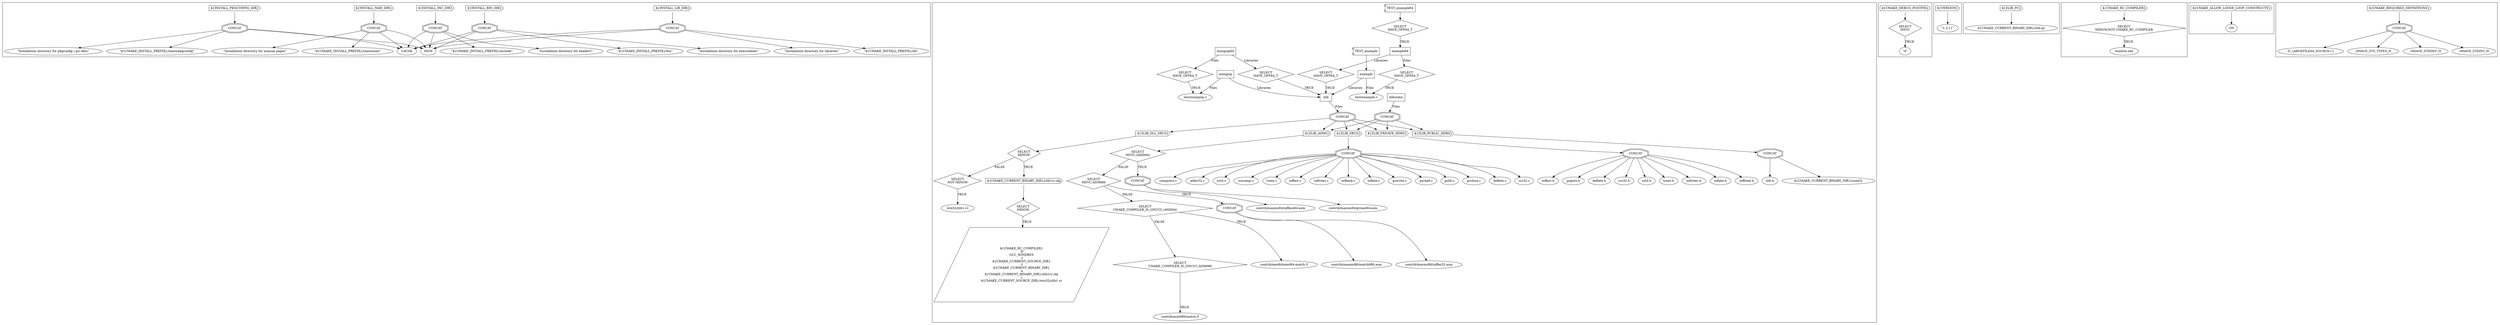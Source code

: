 // SDG
digraph {
	subgraph cluster_0 {
		"\"Installation directory for executables\"" [label="\"Installation directory for executables\"" shape=ellipse]
		"\"${CMAKE_INSTALL_PREFIX}/bin\",CACHE,PATH,\"Installation directory for executables\"" [label=CONCAT shape=doubleoctagon]
		"${INSTALL_BIN_DIR}" [label="${INSTALL_BIN_DIR}" shape=cds]
		PATH [label=PATH shape=ellipse]
		"\"${CMAKE_INSTALL_PREFIX}/lib\",CACHE,PATH,\"Installation directory for libraries\"" [label=CONCAT shape=doubleoctagon]
		"${INSTALL_LIB_DIR}" [label="${INSTALL_LIB_DIR}" shape=cds]
		"\"Installation directory for libraries\"" [label="\"Installation directory for libraries\"" shape=ellipse]
		CACHE [label=CACHE shape=ellipse]
		"\"${CMAKE_INSTALL_PREFIX}/include\",CACHE,PATH,\"Installation directory for headers\"" [label=CONCAT shape=doubleoctagon]
		"${INSTALL_INC_DIR}" [label="${INSTALL_INC_DIR}" shape=cds]
		"\"Installation directory for headers\"" [label="\"Installation directory for headers\"" shape=ellipse]
		"\"${CMAKE_INSTALL_PREFIX}/include\"" [label="\"${CMAKE_INSTALL_PREFIX}/include\"" shape=ellipse]
		"\"${CMAKE_INSTALL_PREFIX}/share/man\",CACHE,PATH,\"Installation directory for manual pages\"" [label=CONCAT shape=doubleoctagon]
		"${INSTALL_MAN_DIR}" [label="${INSTALL_MAN_DIR}" shape=cds]
		"\"Installation directory for manual pages\"" [label="\"Installation directory for manual pages\"" shape=ellipse]
		"\"${CMAKE_INSTALL_PREFIX}/share/man\"" [label="\"${CMAKE_INSTALL_PREFIX}/share/man\"" shape=ellipse]
		"\"${CMAKE_INSTALL_PREFIX}/share/pkgconfig\",CACHE,PATH,\"Installation directory for pkgconfig (.pc) files\"" [label=CONCAT shape=doubleoctagon]
		"${INSTALL_PKGCONFIG_DIR}" [label="${INSTALL_PKGCONFIG_DIR}" shape=cds]
		"\"Installation directory for pkgconfig (.pc) files\"" [label="\"Installation directory for pkgconfig (.pc) files\"" shape=ellipse]
		"\"${CMAKE_INSTALL_PREFIX}/share/pkgconfig\"" [label="\"${CMAKE_INSTALL_PREFIX}/share/pkgconfig\"" shape=ellipse]
		"\"${CMAKE_INSTALL_PREFIX}/lib\"" [label="\"${CMAKE_INSTALL_PREFIX}/lib\"" shape=ellipse]
		"\"${CMAKE_INSTALL_PREFIX}/bin\"" [label="\"${CMAKE_INSTALL_PREFIX}/bin\"" shape=ellipse]
		"\"${CMAKE_INSTALL_PREFIX}/bin\",CACHE,PATH,\"Installation directory for executables\"" -> "\"${CMAKE_INSTALL_PREFIX}/bin\""
		"\"${CMAKE_INSTALL_PREFIX}/bin\",CACHE,PATH,\"Installation directory for executables\"" -> CACHE
		"\"${CMAKE_INSTALL_PREFIX}/bin\",CACHE,PATH,\"Installation directory for executables\"" -> PATH
		"\"${CMAKE_INSTALL_PREFIX}/bin\",CACHE,PATH,\"Installation directory for executables\"" -> "\"Installation directory for executables\""
		"${INSTALL_BIN_DIR}" -> "\"${CMAKE_INSTALL_PREFIX}/bin\",CACHE,PATH,\"Installation directory for executables\""
		"\"${CMAKE_INSTALL_PREFIX}/lib\",CACHE,PATH,\"Installation directory for libraries\"" -> "\"${CMAKE_INSTALL_PREFIX}/lib\""
		"\"${CMAKE_INSTALL_PREFIX}/lib\",CACHE,PATH,\"Installation directory for libraries\"" -> CACHE
		"\"${CMAKE_INSTALL_PREFIX}/lib\",CACHE,PATH,\"Installation directory for libraries\"" -> PATH
		"\"${CMAKE_INSTALL_PREFIX}/lib\",CACHE,PATH,\"Installation directory for libraries\"" -> "\"Installation directory for libraries\""
		"${INSTALL_LIB_DIR}" -> "\"${CMAKE_INSTALL_PREFIX}/lib\",CACHE,PATH,\"Installation directory for libraries\""
		"\"${CMAKE_INSTALL_PREFIX}/include\",CACHE,PATH,\"Installation directory for headers\"" -> "\"${CMAKE_INSTALL_PREFIX}/include\""
		"\"${CMAKE_INSTALL_PREFIX}/include\",CACHE,PATH,\"Installation directory for headers\"" -> CACHE
		"\"${CMAKE_INSTALL_PREFIX}/include\",CACHE,PATH,\"Installation directory for headers\"" -> PATH
		"\"${CMAKE_INSTALL_PREFIX}/include\",CACHE,PATH,\"Installation directory for headers\"" -> "\"Installation directory for headers\""
		"${INSTALL_INC_DIR}" -> "\"${CMAKE_INSTALL_PREFIX}/include\",CACHE,PATH,\"Installation directory for headers\""
		"\"${CMAKE_INSTALL_PREFIX}/share/man\",CACHE,PATH,\"Installation directory for manual pages\"" -> "\"${CMAKE_INSTALL_PREFIX}/share/man\""
		"\"${CMAKE_INSTALL_PREFIX}/share/man\",CACHE,PATH,\"Installation directory for manual pages\"" -> CACHE
		"\"${CMAKE_INSTALL_PREFIX}/share/man\",CACHE,PATH,\"Installation directory for manual pages\"" -> PATH
		"\"${CMAKE_INSTALL_PREFIX}/share/man\",CACHE,PATH,\"Installation directory for manual pages\"" -> "\"Installation directory for manual pages\""
		"${INSTALL_MAN_DIR}" -> "\"${CMAKE_INSTALL_PREFIX}/share/man\",CACHE,PATH,\"Installation directory for manual pages\""
		"\"${CMAKE_INSTALL_PREFIX}/share/pkgconfig\",CACHE,PATH,\"Installation directory for pkgconfig (.pc) files\"" -> "\"${CMAKE_INSTALL_PREFIX}/share/pkgconfig\""
		"\"${CMAKE_INSTALL_PREFIX}/share/pkgconfig\",CACHE,PATH,\"Installation directory for pkgconfig (.pc) files\"" -> CACHE
		"\"${CMAKE_INSTALL_PREFIX}/share/pkgconfig\",CACHE,PATH,\"Installation directory for pkgconfig (.pc) files\"" -> PATH
		"\"${CMAKE_INSTALL_PREFIX}/share/pkgconfig\",CACHE,PATH,\"Installation directory for pkgconfig (.pc) files\"" -> "\"Installation directory for pkgconfig (.pc) files\""
		"${INSTALL_PKGCONFIG_DIR}" -> "\"${CMAKE_INSTALL_PREFIX}/share/pkgconfig\",CACHE,PATH,\"Installation directory for pkgconfig (.pc) files\""
	}
	subgraph cluster_1 {
		"${ZLIB_ASMS}" [label="${ZLIB_ASMS}" shape=cds]
		"${ZLIB_SRCS},${ZLIB_ASMS},${ZLIB_PUBLIC_HDRS},${ZLIB_PRIVATE_HDRS}" [label=CONCAT shape=doubleoctagon]
		zlibstatic [label=zlibstatic shape=box]
		"${ZLIB_PRIVATE_HDRS}" [label="${ZLIB_PRIVATE_HDRS}" shape=cds]
		"${ZLIB_SRCS},${ZLIB_ASMS},${ZLIB_DLL_SRCS},${ZLIB_PUBLIC_HDRS},${ZLIB_PRIVATE_HDRS}" [label=CONCAT shape=doubleoctagon]
		zlib [label=zlib shape=box]
		example [label=example shape=box]
		TEST_example [label=TEST_example shape=component]
		"test/example.c" [label="test/example.c" shape=ellipse]
		SELECT_example64_HAVE_OFF64_T [label="SELECT
HAVE_OFF64_T" shape=diamond]
		example64 [label=example64 shape=box]
		SELECT_TEST_example64_HAVE_OFF64_T [label="SELECT
HAVE_OFF64_T" shape=diamond]
		TEST_example64 [label=TEST_example64 shape=component]
		example64_LIBRARIES [label="SELECT
HAVE_OFF64_T" shape=diamond]
		minigzip [label=minigzip shape=box]
		"test/minigzip.c" [label="test/minigzip.c" shape=ellipse]
		SELECT_minigzip64_HAVE_OFF64_T [label="SELECT
HAVE_OFF64_T" shape=diamond]
		minigzip64 [label=minigzip64 shape=box]
		minigzip64_LIBRARIES [label="SELECT
HAVE_OFF64_T" shape=diamond]
		"${ZLIB_PUBLIC_HDRS}" [label="${ZLIB_PUBLIC_HDRS}" shape=cds]
		"${CMAKE_CURRENT_BINARY_DIR}/zconf.h,zlib.h" [label=CONCAT shape=doubleoctagon]
		"zlib.h" [label="zlib.h" shape=ellipse]
		"${CMAKE_CURRENT_BINARY_DIR}/zconf.h" [label="${CMAKE_CURRENT_BINARY_DIR}/zconf.h" shape=ellipse]
		"${ZLIB_DLL_SRCS}" [label="${ZLIB_DLL_SRCS}" shape=cds]
		"SELECT_${ZLIB_DLL_SRCS}_MINGW" [label="SELECT
MINGW" shape=diamond]
		"SELECT_${ZLIB_DLL_SRCS}_NOT MINGW" [label="SELECT
NOT MINGW" shape=diamond]
		"win32/zlib1.rc" [label="win32/zlib1.rc" shape=ellipse]
		"${CMAKE_CURRENT_BINARY_DIR}/zlib1rc.obj" [label="${CMAKE_CURRENT_BINARY_DIR}/zlib1rc.obj" shape=cds]
		"SELECT_${CMAKE_CURRENT_BINARY_DIR}/zlib1rc.obj_MINGW" [label="SELECT
MINGW" shape=diamond]
		"${CMAKE_RC_COMPILER}
-D
GCC_WINDRES
-I
${CMAKE_CURRENT_SOURCE_DIR}
-I
${CMAKE_CURRENT_BINARY_DIR}
-o
${CMAKE_CURRENT_BINARY_DIR}/zlib1rc.obj
-i
${CMAKE_CURRENT_SOURCE_DIR}/win32/zlib1.rc" [label="${CMAKE_RC_COMPILER}
-D
GCC_WINDRES
-I
${CMAKE_CURRENT_SOURCE_DIR}
-I
${CMAKE_CURRENT_BINARY_DIR}
-o
${CMAKE_CURRENT_BINARY_DIR}/zlib1rc.obj
-i
${CMAKE_CURRENT_SOURCE_DIR}/win32/zlib1.rc" shape=parallelogram]
		"${ZLIB_SRCS}" [label="${ZLIB_SRCS}" shape=cds]
		"adler32.c,compress.c,crc32.c,deflate.c,gzclose.c,gzlib.c,gzread.c,gzwrite.c,inflate.c,infback.c,inftrees.c,inffast.c,trees.c,uncompr.c,zutil.c" [label=CONCAT shape=doubleoctagon]
		"zutil.c" [label="zutil.c" shape=ellipse]
		"uncompr.c" [label="uncompr.c" shape=ellipse]
		"trees.c" [label="trees.c" shape=ellipse]
		"inffast.c" [label="inffast.c" shape=ellipse]
		"inftrees.c" [label="inftrees.c" shape=ellipse]
		"infback.c" [label="infback.c" shape=ellipse]
		"inflate.c" [label="inflate.c" shape=ellipse]
		"gzwrite.c" [label="gzwrite.c" shape=ellipse]
		"gzread.c" [label="gzread.c" shape=ellipse]
		"gzlib.c" [label="gzlib.c" shape=ellipse]
		"gzclose.c" [label="gzclose.c" shape=ellipse]
		"deflate.c" [label="deflate.c" shape=ellipse]
		"crc32.c" [label="crc32.c" shape=ellipse]
		"compress.c" [label="compress.c" shape=ellipse]
		"adler32.c" [label="adler32.c" shape=ellipse]
		"crc32.h,deflate.h,gzguts.h,inffast.h,inffixed.h,inflate.h,inftrees.h,trees.h,zutil.h" [label=CONCAT shape=doubleoctagon]
		"zutil.h" [label="zutil.h" shape=ellipse]
		"trees.h" [label="trees.h" shape=ellipse]
		"inftrees.h" [label="inftrees.h" shape=ellipse]
		"inflate.h" [label="inflate.h" shape=ellipse]
		"inffixed.h" [label="inffixed.h" shape=ellipse]
		"inffast.h" [label="inffast.h" shape=ellipse]
		"gzguts.h" [label="gzguts.h" shape=ellipse]
		"deflate.h" [label="deflate.h" shape=ellipse]
		"crc32.h" [label="crc32.h" shape=ellipse]
		"SELECT_${ZLIB_ASMS}_MSVC (AMD64)" [label="SELECT
MSVC,(AMD64)" shape=diamond]
		"SELECT_${ZLIB_ASMS}_MSVC ASM686" [label="SELECT
MSVC,ASM686" shape=diamond]
		"SELECT_${ZLIB_ASMS}_CMAKE_COMPILER_IS_GNUCC (AMD64)" [label="SELECT
CMAKE_COMPILER_IS_GNUCC,(AMD64)" shape=diamond]
		"SELECT_${ZLIB_ASMS}_CMAKE_COMPILER_IS_GNUCC ASM686" [label="SELECT
CMAKE_COMPILER_IS_GNUCC,ASM686" shape=diamond]
		"contrib/asm686/match.S" [label="contrib/asm686/match.S" shape=ellipse]
		"contrib/amd64/amd64-match.S" [label="contrib/amd64/amd64-match.S" shape=ellipse]
		"contrib/masmx86/inffas32.asm,contrib/masmx86/match686.asm" [label=CONCAT shape=doubleoctagon]
		"contrib/masmx86/match686.asm" [label="contrib/masmx86/match686.asm" shape=ellipse]
		"contrib/masmx86/inffas32.asm" [label="contrib/masmx86/inffas32.asm" shape=ellipse]
		"contrib/masmx64/gvmat64.asm,contrib/masmx64/inffasx64.asm" [label=CONCAT shape=doubleoctagon]
		"contrib/masmx64/inffasx64.asm" [label="contrib/masmx64/inffasx64.asm" shape=ellipse]
		"contrib/masmx64/gvmat64.asm" [label="contrib/masmx64/gvmat64.asm" shape=ellipse]
		"${ZLIB_ASMS}" -> "SELECT_${ZLIB_ASMS}_MSVC (AMD64)"
		"${ZLIB_SRCS},${ZLIB_ASMS},${ZLIB_PUBLIC_HDRS},${ZLIB_PRIVATE_HDRS}" -> "${ZLIB_SRCS}"
		"${ZLIB_SRCS},${ZLIB_ASMS},${ZLIB_PUBLIC_HDRS},${ZLIB_PRIVATE_HDRS}" -> "${ZLIB_ASMS}"
		"${ZLIB_SRCS},${ZLIB_ASMS},${ZLIB_PUBLIC_HDRS},${ZLIB_PRIVATE_HDRS}" -> "${ZLIB_PUBLIC_HDRS}"
		"${ZLIB_SRCS},${ZLIB_ASMS},${ZLIB_PUBLIC_HDRS},${ZLIB_PRIVATE_HDRS}" -> "${ZLIB_PRIVATE_HDRS}"
		zlibstatic -> "${ZLIB_SRCS},${ZLIB_ASMS},${ZLIB_PUBLIC_HDRS},${ZLIB_PRIVATE_HDRS}" [label=Files]
		"${ZLIB_PRIVATE_HDRS}" -> "crc32.h,deflate.h,gzguts.h,inffast.h,inffixed.h,inflate.h,inftrees.h,trees.h,zutil.h"
		"${ZLIB_SRCS},${ZLIB_ASMS},${ZLIB_DLL_SRCS},${ZLIB_PUBLIC_HDRS},${ZLIB_PRIVATE_HDRS}" -> "${ZLIB_SRCS}"
		"${ZLIB_SRCS},${ZLIB_ASMS},${ZLIB_DLL_SRCS},${ZLIB_PUBLIC_HDRS},${ZLIB_PRIVATE_HDRS}" -> "${ZLIB_ASMS}"
		"${ZLIB_SRCS},${ZLIB_ASMS},${ZLIB_DLL_SRCS},${ZLIB_PUBLIC_HDRS},${ZLIB_PRIVATE_HDRS}" -> "${ZLIB_DLL_SRCS}"
		"${ZLIB_SRCS},${ZLIB_ASMS},${ZLIB_DLL_SRCS},${ZLIB_PUBLIC_HDRS},${ZLIB_PRIVATE_HDRS}" -> "${ZLIB_PUBLIC_HDRS}"
		"${ZLIB_SRCS},${ZLIB_ASMS},${ZLIB_DLL_SRCS},${ZLIB_PUBLIC_HDRS},${ZLIB_PRIVATE_HDRS}" -> "${ZLIB_PRIVATE_HDRS}"
		zlib -> "${ZLIB_SRCS},${ZLIB_ASMS},${ZLIB_DLL_SRCS},${ZLIB_PUBLIC_HDRS},${ZLIB_PRIVATE_HDRS}" [label=Files]
		example -> "test/example.c" [label=Files]
		example -> zlib [label=Libraries]
		TEST_example -> example
		SELECT_example64_HAVE_OFF64_T -> "test/example.c" [label=TRUE]
		example64 -> SELECT_example64_HAVE_OFF64_T [label=Files]
		example64 -> example64_LIBRARIES [label=Libraries]
		SELECT_TEST_example64_HAVE_OFF64_T -> example64 [label=TRUE]
		TEST_example64 -> SELECT_TEST_example64_HAVE_OFF64_T
		example64_LIBRARIES -> zlib [label=TRUE]
		minigzip -> "test/minigzip.c" [label=Files]
		minigzip -> zlib [label=Libraries]
		SELECT_minigzip64_HAVE_OFF64_T -> "test/minigzip.c" [label=TRUE]
		minigzip64 -> SELECT_minigzip64_HAVE_OFF64_T [label=Files]
		minigzip64 -> minigzip64_LIBRARIES [label=Libraries]
		minigzip64_LIBRARIES -> zlib [label=TRUE]
		"${ZLIB_PUBLIC_HDRS}" -> "${CMAKE_CURRENT_BINARY_DIR}/zconf.h,zlib.h"
		"${CMAKE_CURRENT_BINARY_DIR}/zconf.h,zlib.h" -> "${CMAKE_CURRENT_BINARY_DIR}/zconf.h"
		"${CMAKE_CURRENT_BINARY_DIR}/zconf.h,zlib.h" -> "zlib.h"
		"${ZLIB_DLL_SRCS}" -> "SELECT_${ZLIB_DLL_SRCS}_MINGW"
		"SELECT_${ZLIB_DLL_SRCS}_MINGW" -> "${CMAKE_CURRENT_BINARY_DIR}/zlib1rc.obj" [label=TRUE]
		"SELECT_${ZLIB_DLL_SRCS}_MINGW" -> "SELECT_${ZLIB_DLL_SRCS}_NOT MINGW" [label=FALSE]
		"SELECT_${ZLIB_DLL_SRCS}_NOT MINGW" -> "win32/zlib1.rc" [label=TRUE]
		"${CMAKE_CURRENT_BINARY_DIR}/zlib1rc.obj" -> "SELECT_${CMAKE_CURRENT_BINARY_DIR}/zlib1rc.obj_MINGW"
		"SELECT_${CMAKE_CURRENT_BINARY_DIR}/zlib1rc.obj_MINGW" -> "${CMAKE_RC_COMPILER}
-D
GCC_WINDRES
-I
${CMAKE_CURRENT_SOURCE_DIR}
-I
${CMAKE_CURRENT_BINARY_DIR}
-o
${CMAKE_CURRENT_BINARY_DIR}/zlib1rc.obj
-i
${CMAKE_CURRENT_SOURCE_DIR}/win32/zlib1.rc" [label=TRUE]
		"${ZLIB_SRCS}" -> "adler32.c,compress.c,crc32.c,deflate.c,gzclose.c,gzlib.c,gzread.c,gzwrite.c,inflate.c,infback.c,inftrees.c,inffast.c,trees.c,uncompr.c,zutil.c"
		"adler32.c,compress.c,crc32.c,deflate.c,gzclose.c,gzlib.c,gzread.c,gzwrite.c,inflate.c,infback.c,inftrees.c,inffast.c,trees.c,uncompr.c,zutil.c" -> "adler32.c"
		"adler32.c,compress.c,crc32.c,deflate.c,gzclose.c,gzlib.c,gzread.c,gzwrite.c,inflate.c,infback.c,inftrees.c,inffast.c,trees.c,uncompr.c,zutil.c" -> "compress.c"
		"adler32.c,compress.c,crc32.c,deflate.c,gzclose.c,gzlib.c,gzread.c,gzwrite.c,inflate.c,infback.c,inftrees.c,inffast.c,trees.c,uncompr.c,zutil.c" -> "crc32.c"
		"adler32.c,compress.c,crc32.c,deflate.c,gzclose.c,gzlib.c,gzread.c,gzwrite.c,inflate.c,infback.c,inftrees.c,inffast.c,trees.c,uncompr.c,zutil.c" -> "deflate.c"
		"adler32.c,compress.c,crc32.c,deflate.c,gzclose.c,gzlib.c,gzread.c,gzwrite.c,inflate.c,infback.c,inftrees.c,inffast.c,trees.c,uncompr.c,zutil.c" -> "gzclose.c"
		"adler32.c,compress.c,crc32.c,deflate.c,gzclose.c,gzlib.c,gzread.c,gzwrite.c,inflate.c,infback.c,inftrees.c,inffast.c,trees.c,uncompr.c,zutil.c" -> "gzlib.c"
		"adler32.c,compress.c,crc32.c,deflate.c,gzclose.c,gzlib.c,gzread.c,gzwrite.c,inflate.c,infback.c,inftrees.c,inffast.c,trees.c,uncompr.c,zutil.c" -> "gzread.c"
		"adler32.c,compress.c,crc32.c,deflate.c,gzclose.c,gzlib.c,gzread.c,gzwrite.c,inflate.c,infback.c,inftrees.c,inffast.c,trees.c,uncompr.c,zutil.c" -> "gzwrite.c"
		"adler32.c,compress.c,crc32.c,deflate.c,gzclose.c,gzlib.c,gzread.c,gzwrite.c,inflate.c,infback.c,inftrees.c,inffast.c,trees.c,uncompr.c,zutil.c" -> "inflate.c"
		"adler32.c,compress.c,crc32.c,deflate.c,gzclose.c,gzlib.c,gzread.c,gzwrite.c,inflate.c,infback.c,inftrees.c,inffast.c,trees.c,uncompr.c,zutil.c" -> "infback.c"
		"adler32.c,compress.c,crc32.c,deflate.c,gzclose.c,gzlib.c,gzread.c,gzwrite.c,inflate.c,infback.c,inftrees.c,inffast.c,trees.c,uncompr.c,zutil.c" -> "inftrees.c"
		"adler32.c,compress.c,crc32.c,deflate.c,gzclose.c,gzlib.c,gzread.c,gzwrite.c,inflate.c,infback.c,inftrees.c,inffast.c,trees.c,uncompr.c,zutil.c" -> "inffast.c"
		"adler32.c,compress.c,crc32.c,deflate.c,gzclose.c,gzlib.c,gzread.c,gzwrite.c,inflate.c,infback.c,inftrees.c,inffast.c,trees.c,uncompr.c,zutil.c" -> "trees.c"
		"adler32.c,compress.c,crc32.c,deflate.c,gzclose.c,gzlib.c,gzread.c,gzwrite.c,inflate.c,infback.c,inftrees.c,inffast.c,trees.c,uncompr.c,zutil.c" -> "uncompr.c"
		"adler32.c,compress.c,crc32.c,deflate.c,gzclose.c,gzlib.c,gzread.c,gzwrite.c,inflate.c,infback.c,inftrees.c,inffast.c,trees.c,uncompr.c,zutil.c" -> "zutil.c"
		"crc32.h,deflate.h,gzguts.h,inffast.h,inffixed.h,inflate.h,inftrees.h,trees.h,zutil.h" -> "crc32.h"
		"crc32.h,deflate.h,gzguts.h,inffast.h,inffixed.h,inflate.h,inftrees.h,trees.h,zutil.h" -> "deflate.h"
		"crc32.h,deflate.h,gzguts.h,inffast.h,inffixed.h,inflate.h,inftrees.h,trees.h,zutil.h" -> "gzguts.h"
		"crc32.h,deflate.h,gzguts.h,inffast.h,inffixed.h,inflate.h,inftrees.h,trees.h,zutil.h" -> "inffast.h"
		"crc32.h,deflate.h,gzguts.h,inffast.h,inffixed.h,inflate.h,inftrees.h,trees.h,zutil.h" -> "inffixed.h"
		"crc32.h,deflate.h,gzguts.h,inffast.h,inffixed.h,inflate.h,inftrees.h,trees.h,zutil.h" -> "inflate.h"
		"crc32.h,deflate.h,gzguts.h,inffast.h,inffixed.h,inflate.h,inftrees.h,trees.h,zutil.h" -> "inftrees.h"
		"crc32.h,deflate.h,gzguts.h,inffast.h,inffixed.h,inflate.h,inftrees.h,trees.h,zutil.h" -> "trees.h"
		"crc32.h,deflate.h,gzguts.h,inffast.h,inffixed.h,inflate.h,inftrees.h,trees.h,zutil.h" -> "zutil.h"
		"SELECT_${ZLIB_ASMS}_MSVC (AMD64)" -> "contrib/masmx64/gvmat64.asm,contrib/masmx64/inffasx64.asm" [label=TRUE]
		"SELECT_${ZLIB_ASMS}_MSVC (AMD64)" -> "SELECT_${ZLIB_ASMS}_MSVC ASM686" [label=FALSE]
		"SELECT_${ZLIB_ASMS}_MSVC ASM686" -> "contrib/masmx86/inffas32.asm,contrib/masmx86/match686.asm" [label=TRUE]
		"SELECT_${ZLIB_ASMS}_MSVC ASM686" -> "SELECT_${ZLIB_ASMS}_CMAKE_COMPILER_IS_GNUCC (AMD64)" [label=FALSE]
		"SELECT_${ZLIB_ASMS}_CMAKE_COMPILER_IS_GNUCC (AMD64)" -> "contrib/amd64/amd64-match.S" [label=TRUE]
		"SELECT_${ZLIB_ASMS}_CMAKE_COMPILER_IS_GNUCC (AMD64)" -> "SELECT_${ZLIB_ASMS}_CMAKE_COMPILER_IS_GNUCC ASM686" [label=FALSE]
		"SELECT_${ZLIB_ASMS}_CMAKE_COMPILER_IS_GNUCC ASM686" -> "contrib/asm686/match.S" [label=TRUE]
		"contrib/masmx86/inffas32.asm,contrib/masmx86/match686.asm" -> "contrib/masmx86/inffas32.asm"
		"contrib/masmx86/inffas32.asm,contrib/masmx86/match686.asm" -> "contrib/masmx86/match686.asm"
		"contrib/masmx64/gvmat64.asm,contrib/masmx64/inffasx64.asm" -> "contrib/masmx64/gvmat64.asm"
		"contrib/masmx64/gvmat64.asm,contrib/masmx64/inffasx64.asm" -> "contrib/masmx64/inffasx64.asm"
	}
	subgraph cluster_2 {
		"\"d\"" [label="\"d\"" shape=ellipse]
		"SELECT_${CMAKE_DEBUG_POSTFIX}_MSVC" [label="SELECT
MSVC" shape=diamond]
		"${CMAKE_DEBUG_POSTFIX}" [label="${CMAKE_DEBUG_POSTFIX}" shape=cds]
		"SELECT_${CMAKE_DEBUG_POSTFIX}_MSVC" -> "\"d\"" [label=TRUE]
		"${CMAKE_DEBUG_POSTFIX}" -> "SELECT_${CMAKE_DEBUG_POSTFIX}_MSVC"
	}
	subgraph cluster_3 {
		"${VERSION}" [label="${VERSION}" shape=cds]
		"\"1.2.11\"" [label="\"1.2.11\"" shape=ellipse]
		"${VERSION}" -> "\"1.2.11\""
	}
	subgraph cluster_4 {
		"${CMAKE_CURRENT_BINARY_DIR}/zlib.pc" [label="${CMAKE_CURRENT_BINARY_DIR}/zlib.pc" shape=ellipse]
		"${ZLIB_PC}" [label="${ZLIB_PC}" shape=cds]
		"${ZLIB_PC}" -> "${CMAKE_CURRENT_BINARY_DIR}/zlib.pc"
	}
	subgraph cluster_5 {
		"windres.exe" [label="windres.exe" shape=ellipse]
		"SELECT_${CMAKE_RC_COMPILER}_MINGW NOT CMAKE_RC_COMPILER" [label="SELECT
MINGW,NOT CMAKE_RC_COMPILER" shape=diamond]
		"${CMAKE_RC_COMPILER}" [label="${CMAKE_RC_COMPILER}" shape=cds]
		"SELECT_${CMAKE_RC_COMPILER}_MINGW NOT CMAKE_RC_COMPILER" -> "windres.exe" [label=TRUE]
		"${CMAKE_RC_COMPILER}" -> "SELECT_${CMAKE_RC_COMPILER}_MINGW NOT CMAKE_RC_COMPILER"
	}
	subgraph cluster_6 {
		"${CMAKE_ALLOW_LOOSE_LOOP_CONSTRUCTS}" [label="${CMAKE_ALLOW_LOOSE_LOOP_CONSTRUCTS}" shape=cds]
		ON [label=ON shape=ellipse]
		"${CMAKE_ALLOW_LOOSE_LOOP_CONSTRUCTS}" -> ON
	}
	subgraph cluster_7 {
		"-DHAVE_SYS_TYPES_H" [label="-DHAVE_SYS_TYPES_H" shape=ellipse]
		"LIST_${CMAKE_REQUIRED_DEFINITIONS}" [label=CONCAT shape=doubleoctagon]
		"${CMAKE_REQUIRED_DEFINITIONS}" [label="${CMAKE_REQUIRED_DEFINITIONS}" shape=cds]
		"-DHAVE_STDDEF_H" [label="-DHAVE_STDDEF_H" shape=ellipse]
		"-DHAVE_STDINT_H" [label="-DHAVE_STDINT_H" shape=ellipse]
		"-D_LARGEFILE64_SOURCE=1" [label="-D_LARGEFILE64_SOURCE=1" shape=ellipse]
		"LIST_${CMAKE_REQUIRED_DEFINITIONS}" -> "-D_LARGEFILE64_SOURCE=1"
		"LIST_${CMAKE_REQUIRED_DEFINITIONS}" -> "-DHAVE_SYS_TYPES_H"
		"LIST_${CMAKE_REQUIRED_DEFINITIONS}" -> "-DHAVE_STDINT_H"
		"LIST_${CMAKE_REQUIRED_DEFINITIONS}" -> "-DHAVE_STDDEF_H"
		"${CMAKE_REQUIRED_DEFINITIONS}" -> "LIST_${CMAKE_REQUIRED_DEFINITIONS}"
	}
}
